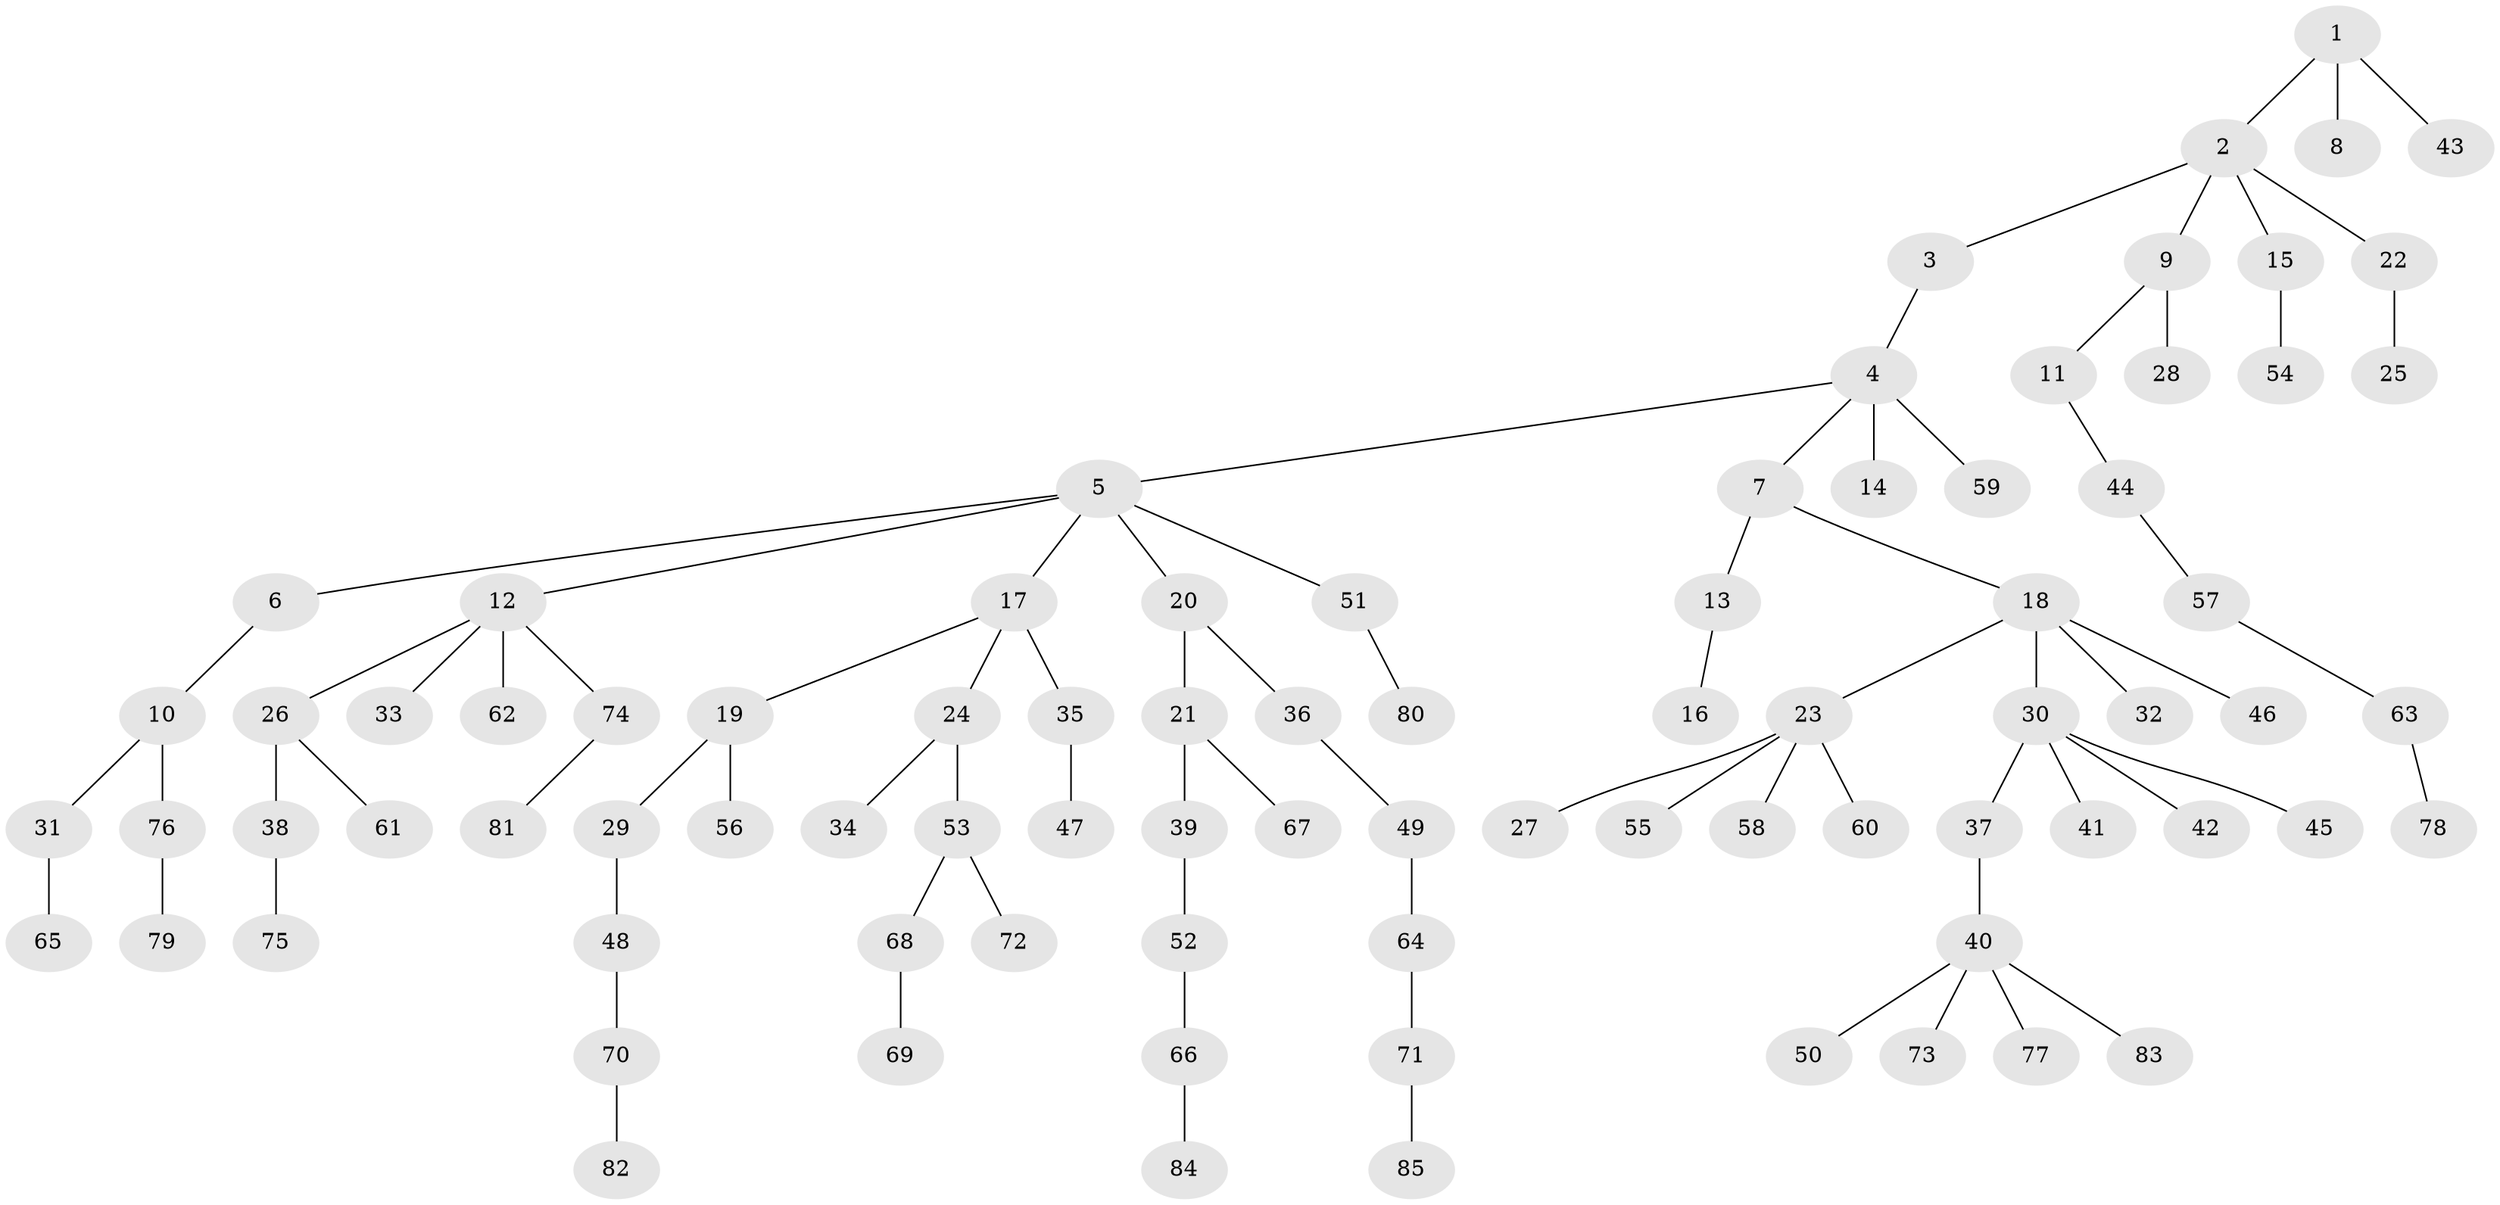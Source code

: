 // original degree distribution, {4: 0.05785123966942149, 6: 0.049586776859504134, 2: 0.2975206611570248, 1: 0.4793388429752066, 3: 0.09917355371900827, 5: 0.01652892561983471}
// Generated by graph-tools (version 1.1) at 2025/52/03/04/25 22:52:03]
// undirected, 85 vertices, 84 edges
graph export_dot {
  node [color=gray90,style=filled];
  1;
  2;
  3;
  4;
  5;
  6;
  7;
  8;
  9;
  10;
  11;
  12;
  13;
  14;
  15;
  16;
  17;
  18;
  19;
  20;
  21;
  22;
  23;
  24;
  25;
  26;
  27;
  28;
  29;
  30;
  31;
  32;
  33;
  34;
  35;
  36;
  37;
  38;
  39;
  40;
  41;
  42;
  43;
  44;
  45;
  46;
  47;
  48;
  49;
  50;
  51;
  52;
  53;
  54;
  55;
  56;
  57;
  58;
  59;
  60;
  61;
  62;
  63;
  64;
  65;
  66;
  67;
  68;
  69;
  70;
  71;
  72;
  73;
  74;
  75;
  76;
  77;
  78;
  79;
  80;
  81;
  82;
  83;
  84;
  85;
  1 -- 2 [weight=1.0];
  1 -- 8 [weight=1.0];
  1 -- 43 [weight=1.0];
  2 -- 3 [weight=1.0];
  2 -- 9 [weight=1.0];
  2 -- 15 [weight=1.0];
  2 -- 22 [weight=1.0];
  3 -- 4 [weight=1.0];
  4 -- 5 [weight=1.0];
  4 -- 7 [weight=1.0];
  4 -- 14 [weight=1.0];
  4 -- 59 [weight=1.0];
  5 -- 6 [weight=1.0];
  5 -- 12 [weight=1.0];
  5 -- 17 [weight=1.0];
  5 -- 20 [weight=1.0];
  5 -- 51 [weight=1.0];
  6 -- 10 [weight=1.0];
  7 -- 13 [weight=1.0];
  7 -- 18 [weight=1.0];
  9 -- 11 [weight=1.0];
  9 -- 28 [weight=1.0];
  10 -- 31 [weight=1.0];
  10 -- 76 [weight=1.0];
  11 -- 44 [weight=1.0];
  12 -- 26 [weight=1.0];
  12 -- 33 [weight=1.0];
  12 -- 62 [weight=1.0];
  12 -- 74 [weight=1.0];
  13 -- 16 [weight=1.0];
  15 -- 54 [weight=1.0];
  17 -- 19 [weight=1.0];
  17 -- 24 [weight=1.0];
  17 -- 35 [weight=1.0];
  18 -- 23 [weight=1.0];
  18 -- 30 [weight=1.0];
  18 -- 32 [weight=1.0];
  18 -- 46 [weight=1.0];
  19 -- 29 [weight=1.0];
  19 -- 56 [weight=1.0];
  20 -- 21 [weight=1.0];
  20 -- 36 [weight=1.0];
  21 -- 39 [weight=1.0];
  21 -- 67 [weight=1.0];
  22 -- 25 [weight=1.0];
  23 -- 27 [weight=1.0];
  23 -- 55 [weight=1.0];
  23 -- 58 [weight=1.0];
  23 -- 60 [weight=1.0];
  24 -- 34 [weight=1.0];
  24 -- 53 [weight=1.0];
  26 -- 38 [weight=1.0];
  26 -- 61 [weight=1.0];
  29 -- 48 [weight=1.0];
  30 -- 37 [weight=1.0];
  30 -- 41 [weight=1.0];
  30 -- 42 [weight=1.0];
  30 -- 45 [weight=1.0];
  31 -- 65 [weight=1.0];
  35 -- 47 [weight=1.0];
  36 -- 49 [weight=1.0];
  37 -- 40 [weight=1.0];
  38 -- 75 [weight=1.0];
  39 -- 52 [weight=1.0];
  40 -- 50 [weight=1.0];
  40 -- 73 [weight=1.0];
  40 -- 77 [weight=1.0];
  40 -- 83 [weight=1.0];
  44 -- 57 [weight=1.0];
  48 -- 70 [weight=1.0];
  49 -- 64 [weight=1.0];
  51 -- 80 [weight=1.0];
  52 -- 66 [weight=1.0];
  53 -- 68 [weight=1.0];
  53 -- 72 [weight=1.0];
  57 -- 63 [weight=1.0];
  63 -- 78 [weight=1.0];
  64 -- 71 [weight=1.0];
  66 -- 84 [weight=1.0];
  68 -- 69 [weight=1.0];
  70 -- 82 [weight=1.0];
  71 -- 85 [weight=1.0];
  74 -- 81 [weight=1.0];
  76 -- 79 [weight=1.0];
}
